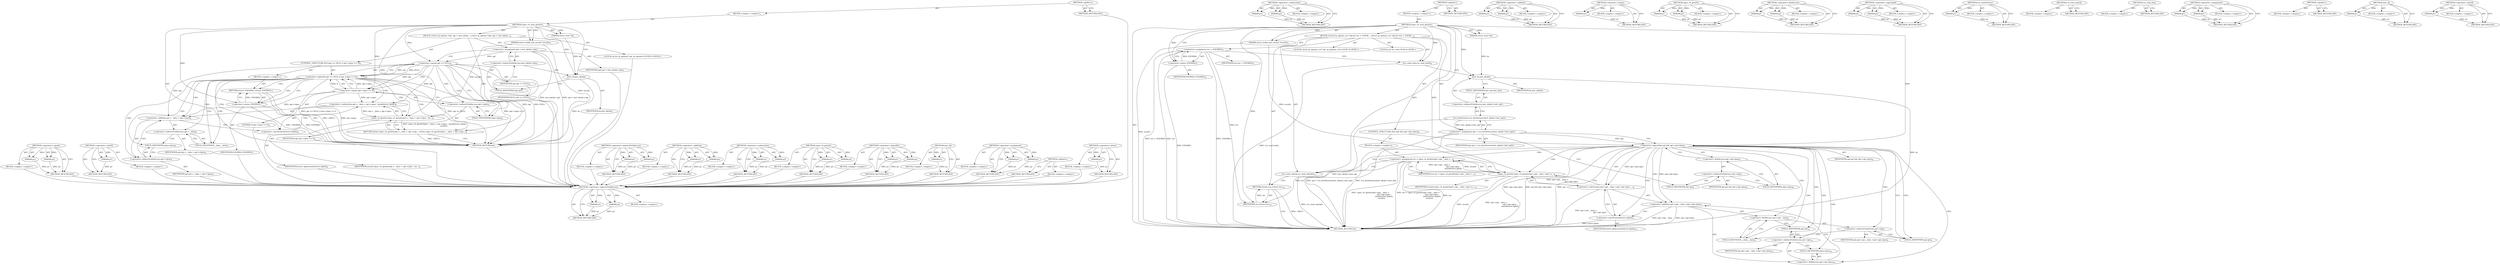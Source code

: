 digraph "&lt;operator&gt;.sizeOf" {
vulnerable_90 [label=<(METHOD,&lt;operator&gt;.equals)>];
vulnerable_91 [label=<(PARAM,p1)>];
vulnerable_92 [label=<(PARAM,p2)>];
vulnerable_93 [label=<(BLOCK,&lt;empty&gt;,&lt;empty&gt;)>];
vulnerable_94 [label=<(METHOD_RETURN,ANY)>];
vulnerable_114 [label=<(METHOD,&lt;operator&gt;.sizeOf)>];
vulnerable_115 [label=<(PARAM,p1)>];
vulnerable_116 [label=<(BLOCK,&lt;empty&gt;,&lt;empty&gt;)>];
vulnerable_117 [label=<(METHOD_RETURN,ANY)>];
vulnerable_6 [label=<(METHOD,&lt;global&gt;)<SUB>1</SUB>>];
vulnerable_7 [label=<(BLOCK,&lt;empty&gt;,&lt;empty&gt;)<SUB>1</SUB>>];
vulnerable_8 [label=<(METHOD,cipso_v4_sock_getattr)<SUB>1</SUB>>];
vulnerable_9 [label=<(PARAM,struct sock *sk)<SUB>1</SUB>>];
vulnerable_10 [label=<(PARAM,struct netlbl_lsm_secattr *secattr)<SUB>1</SUB>>];
vulnerable_11 [label=<(BLOCK,{
	struct ip_options *opt;
 
	opt = inet_sk(sk)...,{
	struct ip_options *opt;
 
	opt = inet_sk(sk)...)<SUB>2</SUB>>];
vulnerable_12 [label="<(LOCAL,struct ip_options* opt: ip_options*)<SUB>3</SUB>>"];
vulnerable_13 [label=<(&lt;operator&gt;.assignment,opt = inet_sk(sk)-&gt;opt)<SUB>5</SUB>>];
vulnerable_14 [label=<(IDENTIFIER,opt,opt = inet_sk(sk)-&gt;opt)<SUB>5</SUB>>];
vulnerable_15 [label=<(&lt;operator&gt;.indirectFieldAccess,inet_sk(sk)-&gt;opt)<SUB>5</SUB>>];
vulnerable_16 [label=<(inet_sk,inet_sk(sk))<SUB>5</SUB>>];
vulnerable_17 [label=<(IDENTIFIER,sk,inet_sk(sk))<SUB>5</SUB>>];
vulnerable_18 [label=<(FIELD_IDENTIFIER,opt,opt)<SUB>5</SUB>>];
vulnerable_19 [label=<(CONTROL_STRUCTURE,IF,if (opt == NULL || opt-&gt;cipso == 0))<SUB>6</SUB>>];
vulnerable_20 [label=<(&lt;operator&gt;.logicalOr,opt == NULL || opt-&gt;cipso == 0)<SUB>6</SUB>>];
vulnerable_21 [label=<(&lt;operator&gt;.equals,opt == NULL)<SUB>6</SUB>>];
vulnerable_22 [label=<(IDENTIFIER,opt,opt == NULL)<SUB>6</SUB>>];
vulnerable_23 [label=<(IDENTIFIER,NULL,opt == NULL)<SUB>6</SUB>>];
vulnerable_24 [label=<(&lt;operator&gt;.equals,opt-&gt;cipso == 0)<SUB>6</SUB>>];
vulnerable_25 [label=<(&lt;operator&gt;.indirectFieldAccess,opt-&gt;cipso)<SUB>6</SUB>>];
vulnerable_26 [label=<(IDENTIFIER,opt,opt-&gt;cipso == 0)<SUB>6</SUB>>];
vulnerable_27 [label=<(FIELD_IDENTIFIER,cipso,cipso)<SUB>6</SUB>>];
vulnerable_28 [label=<(LITERAL,0,opt-&gt;cipso == 0)<SUB>6</SUB>>];
vulnerable_29 [label=<(BLOCK,&lt;empty&gt;,&lt;empty&gt;)<SUB>7</SUB>>];
vulnerable_30 [label=<(RETURN,return -ENOMSG;,return -ENOMSG;)<SUB>7</SUB>>];
vulnerable_31 [label=<(&lt;operator&gt;.minus,-ENOMSG)<SUB>7</SUB>>];
vulnerable_32 [label=<(IDENTIFIER,ENOMSG,-ENOMSG)<SUB>7</SUB>>];
vulnerable_33 [label=<(RETURN,return cipso_v4_getattr(opt-&gt;__data + opt-&gt;cips...,return cipso_v4_getattr(opt-&gt;__data + opt-&gt;cips...)<SUB>8</SUB>>];
vulnerable_34 [label=<(cipso_v4_getattr,cipso_v4_getattr(opt-&gt;__data + opt-&gt;cipso - siz...)<SUB>8</SUB>>];
vulnerable_35 [label=<(&lt;operator&gt;.subtraction,opt-&gt;__data + opt-&gt;cipso - sizeof(struct iphdr))<SUB>8</SUB>>];
vulnerable_36 [label=<(&lt;operator&gt;.addition,opt-&gt;__data + opt-&gt;cipso)<SUB>8</SUB>>];
vulnerable_37 [label=<(&lt;operator&gt;.indirectFieldAccess,opt-&gt;__data)<SUB>8</SUB>>];
vulnerable_38 [label=<(IDENTIFIER,opt,opt-&gt;__data + opt-&gt;cipso)<SUB>8</SUB>>];
vulnerable_39 [label=<(FIELD_IDENTIFIER,__data,__data)<SUB>8</SUB>>];
vulnerable_40 [label=<(&lt;operator&gt;.indirectFieldAccess,opt-&gt;cipso)<SUB>8</SUB>>];
vulnerable_41 [label=<(IDENTIFIER,opt,opt-&gt;__data + opt-&gt;cipso)<SUB>8</SUB>>];
vulnerable_42 [label=<(FIELD_IDENTIFIER,cipso,cipso)<SUB>8</SUB>>];
vulnerable_43 [label=<(&lt;operator&gt;.sizeOf,sizeof(struct iphdr))<SUB>8</SUB>>];
vulnerable_44 [label=<(IDENTIFIER,struct iphdr,sizeof(struct iphdr))<SUB>8</SUB>>];
vulnerable_45 [label=<(IDENTIFIER,secattr,cipso_v4_getattr(opt-&gt;__data + opt-&gt;cipso - siz...)<SUB>9</SUB>>];
vulnerable_46 [label=<(METHOD_RETURN,int)<SUB>1</SUB>>];
vulnerable_48 [label=<(METHOD_RETURN,ANY)<SUB>1</SUB>>];
vulnerable_76 [label=<(METHOD,&lt;operator&gt;.indirectFieldAccess)>];
vulnerable_77 [label=<(PARAM,p1)>];
vulnerable_78 [label=<(PARAM,p2)>];
vulnerable_79 [label=<(BLOCK,&lt;empty&gt;,&lt;empty&gt;)>];
vulnerable_80 [label=<(METHOD_RETURN,ANY)>];
vulnerable_109 [label=<(METHOD,&lt;operator&gt;.addition)>];
vulnerable_110 [label=<(PARAM,p1)>];
vulnerable_111 [label=<(PARAM,p2)>];
vulnerable_112 [label=<(BLOCK,&lt;empty&gt;,&lt;empty&gt;)>];
vulnerable_113 [label=<(METHOD_RETURN,ANY)>];
vulnerable_104 [label=<(METHOD,&lt;operator&gt;.subtraction)>];
vulnerable_105 [label=<(PARAM,p1)>];
vulnerable_106 [label=<(PARAM,p2)>];
vulnerable_107 [label=<(BLOCK,&lt;empty&gt;,&lt;empty&gt;)>];
vulnerable_108 [label=<(METHOD_RETURN,ANY)>];
vulnerable_99 [label=<(METHOD,cipso_v4_getattr)>];
vulnerable_100 [label=<(PARAM,p1)>];
vulnerable_101 [label=<(PARAM,p2)>];
vulnerable_102 [label=<(BLOCK,&lt;empty&gt;,&lt;empty&gt;)>];
vulnerable_103 [label=<(METHOD_RETURN,ANY)>];
vulnerable_85 [label=<(METHOD,&lt;operator&gt;.logicalOr)>];
vulnerable_86 [label=<(PARAM,p1)>];
vulnerable_87 [label=<(PARAM,p2)>];
vulnerable_88 [label=<(BLOCK,&lt;empty&gt;,&lt;empty&gt;)>];
vulnerable_89 [label=<(METHOD_RETURN,ANY)>];
vulnerable_81 [label=<(METHOD,inet_sk)>];
vulnerable_82 [label=<(PARAM,p1)>];
vulnerable_83 [label=<(BLOCK,&lt;empty&gt;,&lt;empty&gt;)>];
vulnerable_84 [label=<(METHOD_RETURN,ANY)>];
vulnerable_71 [label=<(METHOD,&lt;operator&gt;.assignment)>];
vulnerable_72 [label=<(PARAM,p1)>];
vulnerable_73 [label=<(PARAM,p2)>];
vulnerable_74 [label=<(BLOCK,&lt;empty&gt;,&lt;empty&gt;)>];
vulnerable_75 [label=<(METHOD_RETURN,ANY)>];
vulnerable_65 [label=<(METHOD,&lt;global&gt;)<SUB>1</SUB>>];
vulnerable_66 [label=<(BLOCK,&lt;empty&gt;,&lt;empty&gt;)>];
vulnerable_67 [label=<(METHOD_RETURN,ANY)>];
vulnerable_95 [label=<(METHOD,&lt;operator&gt;.minus)>];
vulnerable_96 [label=<(PARAM,p1)>];
vulnerable_97 [label=<(BLOCK,&lt;empty&gt;,&lt;empty&gt;)>];
vulnerable_98 [label=<(METHOD_RETURN,ANY)>];
fixed_97 [label=<(METHOD,&lt;operator&gt;.indirectFieldAccess)>];
fixed_98 [label=<(PARAM,p1)>];
fixed_99 [label=<(PARAM,p2)>];
fixed_100 [label=<(BLOCK,&lt;empty&gt;,&lt;empty&gt;)>];
fixed_101 [label=<(METHOD_RETURN,ANY)>];
fixed_121 [label=<(METHOD,&lt;operator&gt;.subtraction)>];
fixed_122 [label=<(PARAM,p1)>];
fixed_123 [label=<(PARAM,p2)>];
fixed_124 [label=<(BLOCK,&lt;empty&gt;,&lt;empty&gt;)>];
fixed_125 [label=<(METHOD_RETURN,ANY)>];
fixed_6 [label=<(METHOD,&lt;global&gt;)<SUB>1</SUB>>];
fixed_7 [label=<(BLOCK,&lt;empty&gt;,&lt;empty&gt;)<SUB>1</SUB>>];
fixed_8 [label=<(METHOD,cipso_v4_sock_getattr)<SUB>1</SUB>>];
fixed_9 [label=<(PARAM,struct sock *sk)<SUB>1</SUB>>];
fixed_10 [label=<(PARAM,struct netlbl_lsm_secattr *secattr)<SUB>1</SUB>>];
fixed_11 [label=<(BLOCK,{
	struct ip_options_rcu *opt;
	int res = -ENOM...,{
	struct ip_options_rcu *opt;
	int res = -ENOM...)<SUB>2</SUB>>];
fixed_12 [label="<(LOCAL,struct ip_options_rcu* opt: ip_options_rcu*)<SUB>3</SUB>>"];
fixed_13 [label="<(LOCAL,int res: int)<SUB>4</SUB>>"];
fixed_14 [label=<(&lt;operator&gt;.assignment,res = -ENOMSG)<SUB>4</SUB>>];
fixed_15 [label=<(IDENTIFIER,res,res = -ENOMSG)<SUB>4</SUB>>];
fixed_16 [label=<(&lt;operator&gt;.minus,-ENOMSG)<SUB>4</SUB>>];
fixed_17 [label=<(IDENTIFIER,ENOMSG,-ENOMSG)<SUB>4</SUB>>];
fixed_18 [label=<(rcu_read_lock,rcu_read_lock())<SUB>6</SUB>>];
fixed_19 [label=<(&lt;operator&gt;.assignment,opt = rcu_dereference(inet_sk(sk)-&gt;inet_opt))<SUB>7</SUB>>];
fixed_20 [label=<(IDENTIFIER,opt,opt = rcu_dereference(inet_sk(sk)-&gt;inet_opt))<SUB>7</SUB>>];
fixed_21 [label=<(rcu_dereference,rcu_dereference(inet_sk(sk)-&gt;inet_opt))<SUB>7</SUB>>];
fixed_22 [label=<(&lt;operator&gt;.indirectFieldAccess,inet_sk(sk)-&gt;inet_opt)<SUB>7</SUB>>];
fixed_23 [label=<(inet_sk,inet_sk(sk))<SUB>7</SUB>>];
fixed_24 [label=<(IDENTIFIER,sk,inet_sk(sk))<SUB>7</SUB>>];
fixed_25 [label=<(FIELD_IDENTIFIER,inet_opt,inet_opt)<SUB>7</SUB>>];
fixed_26 [label=<(CONTROL_STRUCTURE,IF,if (opt &amp;&amp; opt-&gt;opt.cipso))<SUB>8</SUB>>];
fixed_27 [label=<(&lt;operator&gt;.logicalAnd,opt &amp;&amp; opt-&gt;opt.cipso)<SUB>8</SUB>>];
fixed_28 [label=<(IDENTIFIER,opt,opt &amp;&amp; opt-&gt;opt.cipso)<SUB>8</SUB>>];
fixed_29 [label=<(&lt;operator&gt;.fieldAccess,opt-&gt;opt.cipso)<SUB>8</SUB>>];
fixed_30 [label=<(&lt;operator&gt;.indirectFieldAccess,opt-&gt;opt)<SUB>8</SUB>>];
fixed_31 [label=<(IDENTIFIER,opt,opt &amp;&amp; opt-&gt;opt.cipso)<SUB>8</SUB>>];
fixed_32 [label=<(FIELD_IDENTIFIER,opt,opt)<SUB>8</SUB>>];
fixed_33 [label=<(FIELD_IDENTIFIER,cipso,cipso)<SUB>8</SUB>>];
fixed_34 [label=<(BLOCK,&lt;empty&gt;,&lt;empty&gt;)<SUB>9</SUB>>];
fixed_35 [label=<(&lt;operator&gt;.assignment,res = cipso_v4_getattr(opt-&gt;opt.__data +
						...)<SUB>9</SUB>>];
fixed_36 [label=<(IDENTIFIER,res,res = cipso_v4_getattr(opt-&gt;opt.__data +
						...)<SUB>9</SUB>>];
fixed_37 [label=<(cipso_v4_getattr,cipso_v4_getattr(opt-&gt;opt.__data +
						opt-&gt;o...)<SUB>9</SUB>>];
fixed_38 [label=<(&lt;operator&gt;.subtraction,opt-&gt;opt.__data +
						opt-&gt;opt.cipso -
						...)<SUB>9</SUB>>];
fixed_39 [label=<(&lt;operator&gt;.addition,opt-&gt;opt.__data +
						opt-&gt;opt.cipso)<SUB>9</SUB>>];
fixed_40 [label=<(&lt;operator&gt;.fieldAccess,opt-&gt;opt.__data)<SUB>9</SUB>>];
fixed_41 [label=<(&lt;operator&gt;.indirectFieldAccess,opt-&gt;opt)<SUB>9</SUB>>];
fixed_42 [label=<(IDENTIFIER,opt,opt-&gt;opt.__data +
						opt-&gt;opt.cipso)<SUB>9</SUB>>];
fixed_43 [label=<(FIELD_IDENTIFIER,opt,opt)<SUB>9</SUB>>];
fixed_44 [label=<(FIELD_IDENTIFIER,__data,__data)<SUB>9</SUB>>];
fixed_45 [label=<(&lt;operator&gt;.fieldAccess,opt-&gt;opt.cipso)<SUB>10</SUB>>];
fixed_46 [label=<(&lt;operator&gt;.indirectFieldAccess,opt-&gt;opt)<SUB>10</SUB>>];
fixed_47 [label=<(IDENTIFIER,opt,opt-&gt;opt.__data +
						opt-&gt;opt.cipso)<SUB>10</SUB>>];
fixed_48 [label=<(FIELD_IDENTIFIER,opt,opt)<SUB>10</SUB>>];
fixed_49 [label=<(FIELD_IDENTIFIER,cipso,cipso)<SUB>10</SUB>>];
fixed_50 [label=<(&lt;operator&gt;.sizeOf,sizeof(struct iphdr))<SUB>11</SUB>>];
fixed_51 [label=<(IDENTIFIER,struct iphdr,sizeof(struct iphdr))<SUB>11</SUB>>];
fixed_52 [label=<(IDENTIFIER,secattr,cipso_v4_getattr(opt-&gt;opt.__data +
						opt-&gt;o...)<SUB>12</SUB>>];
fixed_53 [label=<(rcu_read_unlock,rcu_read_unlock())<SUB>13</SUB>>];
fixed_54 [label=<(RETURN,return res;,return res;)<SUB>14</SUB>>];
fixed_55 [label=<(IDENTIFIER,res,return res;)<SUB>14</SUB>>];
fixed_56 [label=<(METHOD_RETURN,int)<SUB>1</SUB>>];
fixed_58 [label=<(METHOD_RETURN,ANY)<SUB>1</SUB>>];
fixed_126 [label=<(METHOD,&lt;operator&gt;.addition)>];
fixed_127 [label=<(PARAM,p1)>];
fixed_128 [label=<(PARAM,p2)>];
fixed_129 [label=<(BLOCK,&lt;empty&gt;,&lt;empty&gt;)>];
fixed_130 [label=<(METHOD_RETURN,ANY)>];
fixed_86 [label=<(METHOD,&lt;operator&gt;.minus)>];
fixed_87 [label=<(PARAM,p1)>];
fixed_88 [label=<(BLOCK,&lt;empty&gt;,&lt;empty&gt;)>];
fixed_89 [label=<(METHOD_RETURN,ANY)>];
fixed_116 [label=<(METHOD,cipso_v4_getattr)>];
fixed_117 [label=<(PARAM,p1)>];
fixed_118 [label=<(PARAM,p2)>];
fixed_119 [label=<(BLOCK,&lt;empty&gt;,&lt;empty&gt;)>];
fixed_120 [label=<(METHOD_RETURN,ANY)>];
fixed_111 [label=<(METHOD,&lt;operator&gt;.fieldAccess)>];
fixed_112 [label=<(PARAM,p1)>];
fixed_113 [label=<(PARAM,p2)>];
fixed_114 [label=<(BLOCK,&lt;empty&gt;,&lt;empty&gt;)>];
fixed_115 [label=<(METHOD_RETURN,ANY)>];
fixed_106 [label=<(METHOD,&lt;operator&gt;.logicalAnd)>];
fixed_107 [label=<(PARAM,p1)>];
fixed_108 [label=<(PARAM,p2)>];
fixed_109 [label=<(BLOCK,&lt;empty&gt;,&lt;empty&gt;)>];
fixed_110 [label=<(METHOD_RETURN,ANY)>];
fixed_93 [label=<(METHOD,rcu_dereference)>];
fixed_94 [label=<(PARAM,p1)>];
fixed_95 [label=<(BLOCK,&lt;empty&gt;,&lt;empty&gt;)>];
fixed_96 [label=<(METHOD_RETURN,ANY)>];
fixed_135 [label=<(METHOD,rcu_read_unlock)>];
fixed_136 [label=<(BLOCK,&lt;empty&gt;,&lt;empty&gt;)>];
fixed_137 [label=<(METHOD_RETURN,ANY)>];
fixed_90 [label=<(METHOD,rcu_read_lock)>];
fixed_91 [label=<(BLOCK,&lt;empty&gt;,&lt;empty&gt;)>];
fixed_92 [label=<(METHOD_RETURN,ANY)>];
fixed_81 [label=<(METHOD,&lt;operator&gt;.assignment)>];
fixed_82 [label=<(PARAM,p1)>];
fixed_83 [label=<(PARAM,p2)>];
fixed_84 [label=<(BLOCK,&lt;empty&gt;,&lt;empty&gt;)>];
fixed_85 [label=<(METHOD_RETURN,ANY)>];
fixed_75 [label=<(METHOD,&lt;global&gt;)<SUB>1</SUB>>];
fixed_76 [label=<(BLOCK,&lt;empty&gt;,&lt;empty&gt;)>];
fixed_77 [label=<(METHOD_RETURN,ANY)>];
fixed_102 [label=<(METHOD,inet_sk)>];
fixed_103 [label=<(PARAM,p1)>];
fixed_104 [label=<(BLOCK,&lt;empty&gt;,&lt;empty&gt;)>];
fixed_105 [label=<(METHOD_RETURN,ANY)>];
fixed_131 [label=<(METHOD,&lt;operator&gt;.sizeOf)>];
fixed_132 [label=<(PARAM,p1)>];
fixed_133 [label=<(BLOCK,&lt;empty&gt;,&lt;empty&gt;)>];
fixed_134 [label=<(METHOD_RETURN,ANY)>];
vulnerable_90 -> vulnerable_91  [key=0, label="AST: "];
vulnerable_90 -> vulnerable_91  [key=1, label="DDG: "];
vulnerable_90 -> vulnerable_93  [key=0, label="AST: "];
vulnerable_90 -> vulnerable_92  [key=0, label="AST: "];
vulnerable_90 -> vulnerable_92  [key=1, label="DDG: "];
vulnerable_90 -> vulnerable_94  [key=0, label="AST: "];
vulnerable_90 -> vulnerable_94  [key=1, label="CFG: "];
vulnerable_91 -> vulnerable_94  [key=0, label="DDG: p1"];
vulnerable_92 -> vulnerable_94  [key=0, label="DDG: p2"];
vulnerable_93 -> fixed_97  [key=0];
vulnerable_94 -> fixed_97  [key=0];
vulnerable_114 -> vulnerable_115  [key=0, label="AST: "];
vulnerable_114 -> vulnerable_115  [key=1, label="DDG: "];
vulnerable_114 -> vulnerable_116  [key=0, label="AST: "];
vulnerable_114 -> vulnerable_117  [key=0, label="AST: "];
vulnerable_114 -> vulnerable_117  [key=1, label="CFG: "];
vulnerable_115 -> vulnerable_117  [key=0, label="DDG: p1"];
vulnerable_116 -> fixed_97  [key=0];
vulnerable_117 -> fixed_97  [key=0];
vulnerable_6 -> vulnerable_7  [key=0, label="AST: "];
vulnerable_6 -> vulnerable_48  [key=0, label="AST: "];
vulnerable_6 -> vulnerable_48  [key=1, label="CFG: "];
vulnerable_7 -> vulnerable_8  [key=0, label="AST: "];
vulnerable_8 -> vulnerable_9  [key=0, label="AST: "];
vulnerable_8 -> vulnerable_9  [key=1, label="DDG: "];
vulnerable_8 -> vulnerable_10  [key=0, label="AST: "];
vulnerable_8 -> vulnerable_10  [key=1, label="DDG: "];
vulnerable_8 -> vulnerable_11  [key=0, label="AST: "];
vulnerable_8 -> vulnerable_46  [key=0, label="AST: "];
vulnerable_8 -> vulnerable_16  [key=0, label="CFG: "];
vulnerable_8 -> vulnerable_16  [key=1, label="DDG: "];
vulnerable_8 -> vulnerable_34  [key=0, label="DDG: "];
vulnerable_8 -> vulnerable_21  [key=0, label="DDG: "];
vulnerable_8 -> vulnerable_24  [key=0, label="DDG: "];
vulnerable_8 -> vulnerable_31  [key=0, label="DDG: "];
vulnerable_9 -> vulnerable_16  [key=0, label="DDG: sk"];
vulnerable_10 -> vulnerable_46  [key=0, label="DDG: secattr"];
vulnerable_10 -> vulnerable_34  [key=0, label="DDG: secattr"];
vulnerable_11 -> vulnerable_12  [key=0, label="AST: "];
vulnerable_11 -> vulnerable_13  [key=0, label="AST: "];
vulnerable_11 -> vulnerable_19  [key=0, label="AST: "];
vulnerable_11 -> vulnerable_33  [key=0, label="AST: "];
vulnerable_12 -> fixed_97  [key=0];
vulnerable_13 -> vulnerable_14  [key=0, label="AST: "];
vulnerable_13 -> vulnerable_15  [key=0, label="AST: "];
vulnerable_13 -> vulnerable_21  [key=0, label="CFG: "];
vulnerable_13 -> vulnerable_21  [key=1, label="DDG: opt"];
vulnerable_13 -> vulnerable_46  [key=0, label="DDG: inet_sk(sk)-&gt;opt"];
vulnerable_13 -> vulnerable_46  [key=1, label="DDG: opt = inet_sk(sk)-&gt;opt"];
vulnerable_14 -> fixed_97  [key=0];
vulnerable_15 -> vulnerable_16  [key=0, label="AST: "];
vulnerable_15 -> vulnerable_18  [key=0, label="AST: "];
vulnerable_15 -> vulnerable_13  [key=0, label="CFG: "];
vulnerable_16 -> vulnerable_17  [key=0, label="AST: "];
vulnerable_16 -> vulnerable_18  [key=0, label="CFG: "];
vulnerable_16 -> vulnerable_46  [key=0, label="DDG: sk"];
vulnerable_17 -> fixed_97  [key=0];
vulnerable_18 -> vulnerable_15  [key=0, label="CFG: "];
vulnerable_19 -> vulnerable_20  [key=0, label="AST: "];
vulnerable_19 -> vulnerable_29  [key=0, label="AST: "];
vulnerable_20 -> vulnerable_21  [key=0, label="AST: "];
vulnerable_20 -> vulnerable_24  [key=0, label="AST: "];
vulnerable_20 -> vulnerable_31  [key=0, label="CFG: "];
vulnerable_20 -> vulnerable_31  [key=1, label="CDG: "];
vulnerable_20 -> vulnerable_39  [key=0, label="CFG: "];
vulnerable_20 -> vulnerable_39  [key=1, label="CDG: "];
vulnerable_20 -> vulnerable_46  [key=0, label="DDG: opt == NULL"];
vulnerable_20 -> vulnerable_46  [key=1, label="DDG: opt-&gt;cipso == 0"];
vulnerable_20 -> vulnerable_46  [key=2, label="DDG: opt == NULL || opt-&gt;cipso == 0"];
vulnerable_20 -> vulnerable_40  [key=0, label="CDG: "];
vulnerable_20 -> vulnerable_30  [key=0, label="CDG: "];
vulnerable_20 -> vulnerable_34  [key=0, label="CDG: "];
vulnerable_20 -> vulnerable_33  [key=0, label="CDG: "];
vulnerable_20 -> vulnerable_42  [key=0, label="CDG: "];
vulnerable_20 -> vulnerable_36  [key=0, label="CDG: "];
vulnerable_20 -> vulnerable_35  [key=0, label="CDG: "];
vulnerable_20 -> vulnerable_37  [key=0, label="CDG: "];
vulnerable_20 -> vulnerable_43  [key=0, label="CDG: "];
vulnerable_21 -> vulnerable_22  [key=0, label="AST: "];
vulnerable_21 -> vulnerable_23  [key=0, label="AST: "];
vulnerable_21 -> vulnerable_20  [key=0, label="CFG: "];
vulnerable_21 -> vulnerable_20  [key=1, label="DDG: opt"];
vulnerable_21 -> vulnerable_20  [key=2, label="DDG: NULL"];
vulnerable_21 -> vulnerable_27  [key=0, label="CFG: "];
vulnerable_21 -> vulnerable_27  [key=1, label="CDG: "];
vulnerable_21 -> vulnerable_46  [key=0, label="DDG: opt"];
vulnerable_21 -> vulnerable_46  [key=1, label="DDG: NULL"];
vulnerable_21 -> vulnerable_24  [key=0, label="DDG: opt"];
vulnerable_21 -> vulnerable_24  [key=1, label="CDG: "];
vulnerable_21 -> vulnerable_35  [key=0, label="DDG: opt"];
vulnerable_21 -> vulnerable_36  [key=0, label="DDG: opt"];
vulnerable_21 -> vulnerable_25  [key=0, label="CDG: "];
vulnerable_22 -> fixed_97  [key=0];
vulnerable_23 -> fixed_97  [key=0];
vulnerable_24 -> vulnerable_25  [key=0, label="AST: "];
vulnerable_24 -> vulnerable_28  [key=0, label="AST: "];
vulnerable_24 -> vulnerable_20  [key=0, label="CFG: "];
vulnerable_24 -> vulnerable_20  [key=1, label="DDG: opt-&gt;cipso"];
vulnerable_24 -> vulnerable_20  [key=2, label="DDG: 0"];
vulnerable_24 -> vulnerable_46  [key=0, label="DDG: opt-&gt;cipso"];
vulnerable_24 -> vulnerable_35  [key=0, label="DDG: opt-&gt;cipso"];
vulnerable_24 -> vulnerable_36  [key=0, label="DDG: opt-&gt;cipso"];
vulnerable_25 -> vulnerable_26  [key=0, label="AST: "];
vulnerable_25 -> vulnerable_27  [key=0, label="AST: "];
vulnerable_25 -> vulnerable_24  [key=0, label="CFG: "];
vulnerable_26 -> fixed_97  [key=0];
vulnerable_27 -> vulnerable_25  [key=0, label="CFG: "];
vulnerable_28 -> fixed_97  [key=0];
vulnerable_29 -> vulnerable_30  [key=0, label="AST: "];
vulnerable_30 -> vulnerable_31  [key=0, label="AST: "];
vulnerable_30 -> vulnerable_46  [key=0, label="CFG: "];
vulnerable_30 -> vulnerable_46  [key=1, label="DDG: &lt;RET&gt;"];
vulnerable_31 -> vulnerable_32  [key=0, label="AST: "];
vulnerable_31 -> vulnerable_30  [key=0, label="CFG: "];
vulnerable_31 -> vulnerable_30  [key=1, label="DDG: -ENOMSG"];
vulnerable_31 -> vulnerable_46  [key=0, label="DDG: ENOMSG"];
vulnerable_31 -> vulnerable_46  [key=1, label="DDG: -ENOMSG"];
vulnerable_32 -> fixed_97  [key=0];
vulnerable_33 -> vulnerable_34  [key=0, label="AST: "];
vulnerable_33 -> vulnerable_46  [key=0, label="CFG: "];
vulnerable_33 -> vulnerable_46  [key=1, label="DDG: &lt;RET&gt;"];
vulnerable_34 -> vulnerable_35  [key=0, label="AST: "];
vulnerable_34 -> vulnerable_45  [key=0, label="AST: "];
vulnerable_34 -> vulnerable_33  [key=0, label="CFG: "];
vulnerable_34 -> vulnerable_33  [key=1, label="DDG: cipso_v4_getattr(opt-&gt;__data + opt-&gt;cipso - sizeof(struct iphdr),
				secattr)"];
vulnerable_35 -> vulnerable_36  [key=0, label="AST: "];
vulnerable_35 -> vulnerable_43  [key=0, label="AST: "];
vulnerable_35 -> vulnerable_34  [key=0, label="CFG: "];
vulnerable_35 -> vulnerable_34  [key=1, label="DDG: opt-&gt;__data + opt-&gt;cipso"];
vulnerable_36 -> vulnerable_37  [key=0, label="AST: "];
vulnerable_36 -> vulnerable_40  [key=0, label="AST: "];
vulnerable_36 -> vulnerable_43  [key=0, label="CFG: "];
vulnerable_37 -> vulnerable_38  [key=0, label="AST: "];
vulnerable_37 -> vulnerable_39  [key=0, label="AST: "];
vulnerable_37 -> vulnerable_42  [key=0, label="CFG: "];
vulnerable_38 -> fixed_97  [key=0];
vulnerable_39 -> vulnerable_37  [key=0, label="CFG: "];
vulnerable_40 -> vulnerable_41  [key=0, label="AST: "];
vulnerable_40 -> vulnerable_42  [key=0, label="AST: "];
vulnerable_40 -> vulnerable_36  [key=0, label="CFG: "];
vulnerable_41 -> fixed_97  [key=0];
vulnerable_42 -> vulnerable_40  [key=0, label="CFG: "];
vulnerable_43 -> vulnerable_44  [key=0, label="AST: "];
vulnerable_43 -> vulnerable_35  [key=0, label="CFG: "];
vulnerable_44 -> fixed_97  [key=0];
vulnerable_45 -> fixed_97  [key=0];
vulnerable_46 -> fixed_97  [key=0];
vulnerable_48 -> fixed_97  [key=0];
vulnerable_76 -> vulnerable_77  [key=0, label="AST: "];
vulnerable_76 -> vulnerable_77  [key=1, label="DDG: "];
vulnerable_76 -> vulnerable_79  [key=0, label="AST: "];
vulnerable_76 -> vulnerable_78  [key=0, label="AST: "];
vulnerable_76 -> vulnerable_78  [key=1, label="DDG: "];
vulnerable_76 -> vulnerable_80  [key=0, label="AST: "];
vulnerable_76 -> vulnerable_80  [key=1, label="CFG: "];
vulnerable_77 -> vulnerable_80  [key=0, label="DDG: p1"];
vulnerable_78 -> vulnerable_80  [key=0, label="DDG: p2"];
vulnerable_79 -> fixed_97  [key=0];
vulnerable_80 -> fixed_97  [key=0];
vulnerable_109 -> vulnerable_110  [key=0, label="AST: "];
vulnerable_109 -> vulnerable_110  [key=1, label="DDG: "];
vulnerable_109 -> vulnerable_112  [key=0, label="AST: "];
vulnerable_109 -> vulnerable_111  [key=0, label="AST: "];
vulnerable_109 -> vulnerable_111  [key=1, label="DDG: "];
vulnerable_109 -> vulnerable_113  [key=0, label="AST: "];
vulnerable_109 -> vulnerable_113  [key=1, label="CFG: "];
vulnerable_110 -> vulnerable_113  [key=0, label="DDG: p1"];
vulnerable_111 -> vulnerable_113  [key=0, label="DDG: p2"];
vulnerable_112 -> fixed_97  [key=0];
vulnerable_113 -> fixed_97  [key=0];
vulnerable_104 -> vulnerable_105  [key=0, label="AST: "];
vulnerable_104 -> vulnerable_105  [key=1, label="DDG: "];
vulnerable_104 -> vulnerable_107  [key=0, label="AST: "];
vulnerable_104 -> vulnerable_106  [key=0, label="AST: "];
vulnerable_104 -> vulnerable_106  [key=1, label="DDG: "];
vulnerable_104 -> vulnerable_108  [key=0, label="AST: "];
vulnerable_104 -> vulnerable_108  [key=1, label="CFG: "];
vulnerable_105 -> vulnerable_108  [key=0, label="DDG: p1"];
vulnerable_106 -> vulnerable_108  [key=0, label="DDG: p2"];
vulnerable_107 -> fixed_97  [key=0];
vulnerable_108 -> fixed_97  [key=0];
vulnerable_99 -> vulnerable_100  [key=0, label="AST: "];
vulnerable_99 -> vulnerable_100  [key=1, label="DDG: "];
vulnerable_99 -> vulnerable_102  [key=0, label="AST: "];
vulnerable_99 -> vulnerable_101  [key=0, label="AST: "];
vulnerable_99 -> vulnerable_101  [key=1, label="DDG: "];
vulnerable_99 -> vulnerable_103  [key=0, label="AST: "];
vulnerable_99 -> vulnerable_103  [key=1, label="CFG: "];
vulnerable_100 -> vulnerable_103  [key=0, label="DDG: p1"];
vulnerable_101 -> vulnerable_103  [key=0, label="DDG: p2"];
vulnerable_102 -> fixed_97  [key=0];
vulnerable_103 -> fixed_97  [key=0];
vulnerable_85 -> vulnerable_86  [key=0, label="AST: "];
vulnerable_85 -> vulnerable_86  [key=1, label="DDG: "];
vulnerable_85 -> vulnerable_88  [key=0, label="AST: "];
vulnerable_85 -> vulnerable_87  [key=0, label="AST: "];
vulnerable_85 -> vulnerable_87  [key=1, label="DDG: "];
vulnerable_85 -> vulnerable_89  [key=0, label="AST: "];
vulnerable_85 -> vulnerable_89  [key=1, label="CFG: "];
vulnerable_86 -> vulnerable_89  [key=0, label="DDG: p1"];
vulnerable_87 -> vulnerable_89  [key=0, label="DDG: p2"];
vulnerable_88 -> fixed_97  [key=0];
vulnerable_89 -> fixed_97  [key=0];
vulnerable_81 -> vulnerable_82  [key=0, label="AST: "];
vulnerable_81 -> vulnerable_82  [key=1, label="DDG: "];
vulnerable_81 -> vulnerable_83  [key=0, label="AST: "];
vulnerable_81 -> vulnerable_84  [key=0, label="AST: "];
vulnerable_81 -> vulnerable_84  [key=1, label="CFG: "];
vulnerable_82 -> vulnerable_84  [key=0, label="DDG: p1"];
vulnerable_83 -> fixed_97  [key=0];
vulnerable_84 -> fixed_97  [key=0];
vulnerable_71 -> vulnerable_72  [key=0, label="AST: "];
vulnerable_71 -> vulnerable_72  [key=1, label="DDG: "];
vulnerable_71 -> vulnerable_74  [key=0, label="AST: "];
vulnerable_71 -> vulnerable_73  [key=0, label="AST: "];
vulnerable_71 -> vulnerable_73  [key=1, label="DDG: "];
vulnerable_71 -> vulnerable_75  [key=0, label="AST: "];
vulnerable_71 -> vulnerable_75  [key=1, label="CFG: "];
vulnerable_72 -> vulnerable_75  [key=0, label="DDG: p1"];
vulnerable_73 -> vulnerable_75  [key=0, label="DDG: p2"];
vulnerable_74 -> fixed_97  [key=0];
vulnerable_75 -> fixed_97  [key=0];
vulnerable_65 -> vulnerable_66  [key=0, label="AST: "];
vulnerable_65 -> vulnerable_67  [key=0, label="AST: "];
vulnerable_65 -> vulnerable_67  [key=1, label="CFG: "];
vulnerable_66 -> fixed_97  [key=0];
vulnerable_67 -> fixed_97  [key=0];
vulnerable_95 -> vulnerable_96  [key=0, label="AST: "];
vulnerable_95 -> vulnerable_96  [key=1, label="DDG: "];
vulnerable_95 -> vulnerable_97  [key=0, label="AST: "];
vulnerable_95 -> vulnerable_98  [key=0, label="AST: "];
vulnerable_95 -> vulnerable_98  [key=1, label="CFG: "];
vulnerable_96 -> vulnerable_98  [key=0, label="DDG: p1"];
vulnerable_97 -> fixed_97  [key=0];
vulnerable_98 -> fixed_97  [key=0];
fixed_97 -> fixed_98  [key=0, label="AST: "];
fixed_97 -> fixed_98  [key=1, label="DDG: "];
fixed_97 -> fixed_100  [key=0, label="AST: "];
fixed_97 -> fixed_99  [key=0, label="AST: "];
fixed_97 -> fixed_99  [key=1, label="DDG: "];
fixed_97 -> fixed_101  [key=0, label="AST: "];
fixed_97 -> fixed_101  [key=1, label="CFG: "];
fixed_98 -> fixed_101  [key=0, label="DDG: p1"];
fixed_99 -> fixed_101  [key=0, label="DDG: p2"];
fixed_121 -> fixed_122  [key=0, label="AST: "];
fixed_121 -> fixed_122  [key=1, label="DDG: "];
fixed_121 -> fixed_124  [key=0, label="AST: "];
fixed_121 -> fixed_123  [key=0, label="AST: "];
fixed_121 -> fixed_123  [key=1, label="DDG: "];
fixed_121 -> fixed_125  [key=0, label="AST: "];
fixed_121 -> fixed_125  [key=1, label="CFG: "];
fixed_122 -> fixed_125  [key=0, label="DDG: p1"];
fixed_123 -> fixed_125  [key=0, label="DDG: p2"];
fixed_6 -> fixed_7  [key=0, label="AST: "];
fixed_6 -> fixed_58  [key=0, label="AST: "];
fixed_6 -> fixed_58  [key=1, label="CFG: "];
fixed_7 -> fixed_8  [key=0, label="AST: "];
fixed_8 -> fixed_9  [key=0, label="AST: "];
fixed_8 -> fixed_9  [key=1, label="DDG: "];
fixed_8 -> fixed_10  [key=0, label="AST: "];
fixed_8 -> fixed_10  [key=1, label="DDG: "];
fixed_8 -> fixed_11  [key=0, label="AST: "];
fixed_8 -> fixed_56  [key=0, label="AST: "];
fixed_8 -> fixed_16  [key=0, label="CFG: "];
fixed_8 -> fixed_16  [key=1, label="DDG: "];
fixed_8 -> fixed_18  [key=0, label="DDG: "];
fixed_8 -> fixed_53  [key=0, label="DDG: "];
fixed_8 -> fixed_55  [key=0, label="DDG: "];
fixed_8 -> fixed_27  [key=0, label="DDG: "];
fixed_8 -> fixed_23  [key=0, label="DDG: "];
fixed_8 -> fixed_37  [key=0, label="DDG: "];
fixed_9 -> fixed_23  [key=0, label="DDG: sk"];
fixed_10 -> fixed_56  [key=0, label="DDG: secattr"];
fixed_10 -> fixed_37  [key=0, label="DDG: secattr"];
fixed_11 -> fixed_12  [key=0, label="AST: "];
fixed_11 -> fixed_13  [key=0, label="AST: "];
fixed_11 -> fixed_14  [key=0, label="AST: "];
fixed_11 -> fixed_18  [key=0, label="AST: "];
fixed_11 -> fixed_19  [key=0, label="AST: "];
fixed_11 -> fixed_26  [key=0, label="AST: "];
fixed_11 -> fixed_53  [key=0, label="AST: "];
fixed_11 -> fixed_54  [key=0, label="AST: "];
fixed_14 -> fixed_15  [key=0, label="AST: "];
fixed_14 -> fixed_16  [key=0, label="AST: "];
fixed_14 -> fixed_18  [key=0, label="CFG: "];
fixed_14 -> fixed_56  [key=0, label="DDG: res"];
fixed_14 -> fixed_56  [key=1, label="DDG: -ENOMSG"];
fixed_14 -> fixed_56  [key=2, label="DDG: res = -ENOMSG"];
fixed_14 -> fixed_55  [key=0, label="DDG: res"];
fixed_16 -> fixed_17  [key=0, label="AST: "];
fixed_16 -> fixed_14  [key=0, label="CFG: "];
fixed_16 -> fixed_14  [key=1, label="DDG: ENOMSG"];
fixed_16 -> fixed_56  [key=0, label="DDG: ENOMSG"];
fixed_18 -> fixed_23  [key=0, label="CFG: "];
fixed_18 -> fixed_56  [key=0, label="DDG: rcu_read_lock()"];
fixed_19 -> fixed_20  [key=0, label="AST: "];
fixed_19 -> fixed_21  [key=0, label="AST: "];
fixed_19 -> fixed_27  [key=0, label="CFG: "];
fixed_19 -> fixed_27  [key=1, label="DDG: opt"];
fixed_19 -> fixed_32  [key=0, label="CFG: "];
fixed_19 -> fixed_56  [key=0, label="DDG: rcu_dereference(inet_sk(sk)-&gt;inet_opt)"];
fixed_19 -> fixed_56  [key=1, label="DDG: opt = rcu_dereference(inet_sk(sk)-&gt;inet_opt)"];
fixed_21 -> fixed_22  [key=0, label="AST: "];
fixed_21 -> fixed_19  [key=0, label="CFG: "];
fixed_21 -> fixed_19  [key=1, label="DDG: inet_sk(sk)-&gt;inet_opt"];
fixed_21 -> fixed_56  [key=0, label="DDG: inet_sk(sk)-&gt;inet_opt"];
fixed_22 -> fixed_23  [key=0, label="AST: "];
fixed_22 -> fixed_25  [key=0, label="AST: "];
fixed_22 -> fixed_21  [key=0, label="CFG: "];
fixed_23 -> fixed_24  [key=0, label="AST: "];
fixed_23 -> fixed_25  [key=0, label="CFG: "];
fixed_23 -> fixed_56  [key=0, label="DDG: sk"];
fixed_25 -> fixed_22  [key=0, label="CFG: "];
fixed_26 -> fixed_27  [key=0, label="AST: "];
fixed_26 -> fixed_34  [key=0, label="AST: "];
fixed_27 -> fixed_28  [key=0, label="AST: "];
fixed_27 -> fixed_29  [key=0, label="AST: "];
fixed_27 -> fixed_53  [key=0, label="CFG: "];
fixed_27 -> fixed_43  [key=0, label="CFG: "];
fixed_27 -> fixed_43  [key=1, label="CDG: "];
fixed_27 -> fixed_56  [key=0, label="DDG: opt"];
fixed_27 -> fixed_56  [key=1, label="DDG: opt-&gt;opt.cipso"];
fixed_27 -> fixed_56  [key=2, label="DDG: opt &amp;&amp; opt-&gt;opt.cipso"];
fixed_27 -> fixed_38  [key=0, label="DDG: opt-&gt;opt.cipso"];
fixed_27 -> fixed_38  [key=1, label="CDG: "];
fixed_27 -> fixed_39  [key=0, label="DDG: opt-&gt;opt.cipso"];
fixed_27 -> fixed_39  [key=1, label="CDG: "];
fixed_27 -> fixed_40  [key=0, label="CDG: "];
fixed_27 -> fixed_48  [key=0, label="CDG: "];
fixed_27 -> fixed_49  [key=0, label="CDG: "];
fixed_27 -> fixed_50  [key=0, label="CDG: "];
fixed_27 -> fixed_44  [key=0, label="CDG: "];
fixed_27 -> fixed_35  [key=0, label="CDG: "];
fixed_27 -> fixed_37  [key=0, label="CDG: "];
fixed_27 -> fixed_46  [key=0, label="CDG: "];
fixed_27 -> fixed_41  [key=0, label="CDG: "];
fixed_27 -> fixed_45  [key=0, label="CDG: "];
fixed_29 -> fixed_30  [key=0, label="AST: "];
fixed_29 -> fixed_33  [key=0, label="AST: "];
fixed_29 -> fixed_27  [key=0, label="CFG: "];
fixed_30 -> fixed_31  [key=0, label="AST: "];
fixed_30 -> fixed_32  [key=0, label="AST: "];
fixed_30 -> fixed_33  [key=0, label="CFG: "];
fixed_32 -> fixed_30  [key=0, label="CFG: "];
fixed_33 -> fixed_29  [key=0, label="CFG: "];
fixed_34 -> fixed_35  [key=0, label="AST: "];
fixed_35 -> fixed_36  [key=0, label="AST: "];
fixed_35 -> fixed_37  [key=0, label="AST: "];
fixed_35 -> fixed_53  [key=0, label="CFG: "];
fixed_35 -> fixed_56  [key=0, label="DDG: res"];
fixed_35 -> fixed_56  [key=1, label="DDG: cipso_v4_getattr(opt-&gt;opt.__data +
						opt-&gt;opt.cipso -
						sizeof(struct iphdr),
				       secattr)"];
fixed_35 -> fixed_56  [key=2, label="DDG: res = cipso_v4_getattr(opt-&gt;opt.__data +
						opt-&gt;opt.cipso -
						sizeof(struct iphdr),
				       secattr)"];
fixed_35 -> fixed_55  [key=0, label="DDG: res"];
fixed_37 -> fixed_38  [key=0, label="AST: "];
fixed_37 -> fixed_52  [key=0, label="AST: "];
fixed_37 -> fixed_35  [key=0, label="CFG: "];
fixed_37 -> fixed_35  [key=1, label="DDG: opt-&gt;opt.__data +
						opt-&gt;opt.cipso -
						sizeof(struct iphdr)"];
fixed_37 -> fixed_35  [key=2, label="DDG: secattr"];
fixed_37 -> fixed_56  [key=0, label="DDG: opt-&gt;opt.__data +
						opt-&gt;opt.cipso -
						sizeof(struct iphdr)"];
fixed_37 -> fixed_56  [key=1, label="DDG: secattr"];
fixed_38 -> fixed_39  [key=0, label="AST: "];
fixed_38 -> fixed_50  [key=0, label="AST: "];
fixed_38 -> fixed_37  [key=0, label="CFG: "];
fixed_38 -> fixed_37  [key=1, label="DDG: opt-&gt;opt.__data +
						opt-&gt;opt.cipso"];
fixed_38 -> fixed_56  [key=0, label="DDG: opt-&gt;opt.__data +
						opt-&gt;opt.cipso"];
fixed_39 -> fixed_40  [key=0, label="AST: "];
fixed_39 -> fixed_45  [key=0, label="AST: "];
fixed_39 -> fixed_50  [key=0, label="CFG: "];
fixed_39 -> fixed_56  [key=0, label="DDG: opt-&gt;opt.__data"];
fixed_39 -> fixed_56  [key=1, label="DDG: opt-&gt;opt.cipso"];
fixed_40 -> fixed_41  [key=0, label="AST: "];
fixed_40 -> fixed_44  [key=0, label="AST: "];
fixed_40 -> fixed_48  [key=0, label="CFG: "];
fixed_41 -> fixed_42  [key=0, label="AST: "];
fixed_41 -> fixed_43  [key=0, label="AST: "];
fixed_41 -> fixed_44  [key=0, label="CFG: "];
fixed_43 -> fixed_41  [key=0, label="CFG: "];
fixed_44 -> fixed_40  [key=0, label="CFG: "];
fixed_45 -> fixed_46  [key=0, label="AST: "];
fixed_45 -> fixed_49  [key=0, label="AST: "];
fixed_45 -> fixed_39  [key=0, label="CFG: "];
fixed_46 -> fixed_47  [key=0, label="AST: "];
fixed_46 -> fixed_48  [key=0, label="AST: "];
fixed_46 -> fixed_49  [key=0, label="CFG: "];
fixed_48 -> fixed_46  [key=0, label="CFG: "];
fixed_49 -> fixed_45  [key=0, label="CFG: "];
fixed_50 -> fixed_51  [key=0, label="AST: "];
fixed_50 -> fixed_38  [key=0, label="CFG: "];
fixed_50 -> fixed_56  [key=0, label="DDG: struct iphdr"];
fixed_53 -> fixed_54  [key=0, label="CFG: "];
fixed_53 -> fixed_56  [key=0, label="DDG: rcu_read_unlock()"];
fixed_54 -> fixed_55  [key=0, label="AST: "];
fixed_54 -> fixed_56  [key=0, label="CFG: "];
fixed_54 -> fixed_56  [key=1, label="DDG: &lt;RET&gt;"];
fixed_55 -> fixed_54  [key=0, label="DDG: res"];
fixed_126 -> fixed_127  [key=0, label="AST: "];
fixed_126 -> fixed_127  [key=1, label="DDG: "];
fixed_126 -> fixed_129  [key=0, label="AST: "];
fixed_126 -> fixed_128  [key=0, label="AST: "];
fixed_126 -> fixed_128  [key=1, label="DDG: "];
fixed_126 -> fixed_130  [key=0, label="AST: "];
fixed_126 -> fixed_130  [key=1, label="CFG: "];
fixed_127 -> fixed_130  [key=0, label="DDG: p1"];
fixed_128 -> fixed_130  [key=0, label="DDG: p2"];
fixed_86 -> fixed_87  [key=0, label="AST: "];
fixed_86 -> fixed_87  [key=1, label="DDG: "];
fixed_86 -> fixed_88  [key=0, label="AST: "];
fixed_86 -> fixed_89  [key=0, label="AST: "];
fixed_86 -> fixed_89  [key=1, label="CFG: "];
fixed_87 -> fixed_89  [key=0, label="DDG: p1"];
fixed_116 -> fixed_117  [key=0, label="AST: "];
fixed_116 -> fixed_117  [key=1, label="DDG: "];
fixed_116 -> fixed_119  [key=0, label="AST: "];
fixed_116 -> fixed_118  [key=0, label="AST: "];
fixed_116 -> fixed_118  [key=1, label="DDG: "];
fixed_116 -> fixed_120  [key=0, label="AST: "];
fixed_116 -> fixed_120  [key=1, label="CFG: "];
fixed_117 -> fixed_120  [key=0, label="DDG: p1"];
fixed_118 -> fixed_120  [key=0, label="DDG: p2"];
fixed_111 -> fixed_112  [key=0, label="AST: "];
fixed_111 -> fixed_112  [key=1, label="DDG: "];
fixed_111 -> fixed_114  [key=0, label="AST: "];
fixed_111 -> fixed_113  [key=0, label="AST: "];
fixed_111 -> fixed_113  [key=1, label="DDG: "];
fixed_111 -> fixed_115  [key=0, label="AST: "];
fixed_111 -> fixed_115  [key=1, label="CFG: "];
fixed_112 -> fixed_115  [key=0, label="DDG: p1"];
fixed_113 -> fixed_115  [key=0, label="DDG: p2"];
fixed_106 -> fixed_107  [key=0, label="AST: "];
fixed_106 -> fixed_107  [key=1, label="DDG: "];
fixed_106 -> fixed_109  [key=0, label="AST: "];
fixed_106 -> fixed_108  [key=0, label="AST: "];
fixed_106 -> fixed_108  [key=1, label="DDG: "];
fixed_106 -> fixed_110  [key=0, label="AST: "];
fixed_106 -> fixed_110  [key=1, label="CFG: "];
fixed_107 -> fixed_110  [key=0, label="DDG: p1"];
fixed_108 -> fixed_110  [key=0, label="DDG: p2"];
fixed_93 -> fixed_94  [key=0, label="AST: "];
fixed_93 -> fixed_94  [key=1, label="DDG: "];
fixed_93 -> fixed_95  [key=0, label="AST: "];
fixed_93 -> fixed_96  [key=0, label="AST: "];
fixed_93 -> fixed_96  [key=1, label="CFG: "];
fixed_94 -> fixed_96  [key=0, label="DDG: p1"];
fixed_135 -> fixed_136  [key=0, label="AST: "];
fixed_135 -> fixed_137  [key=0, label="AST: "];
fixed_135 -> fixed_137  [key=1, label="CFG: "];
fixed_90 -> fixed_91  [key=0, label="AST: "];
fixed_90 -> fixed_92  [key=0, label="AST: "];
fixed_90 -> fixed_92  [key=1, label="CFG: "];
fixed_81 -> fixed_82  [key=0, label="AST: "];
fixed_81 -> fixed_82  [key=1, label="DDG: "];
fixed_81 -> fixed_84  [key=0, label="AST: "];
fixed_81 -> fixed_83  [key=0, label="AST: "];
fixed_81 -> fixed_83  [key=1, label="DDG: "];
fixed_81 -> fixed_85  [key=0, label="AST: "];
fixed_81 -> fixed_85  [key=1, label="CFG: "];
fixed_82 -> fixed_85  [key=0, label="DDG: p1"];
fixed_83 -> fixed_85  [key=0, label="DDG: p2"];
fixed_75 -> fixed_76  [key=0, label="AST: "];
fixed_75 -> fixed_77  [key=0, label="AST: "];
fixed_75 -> fixed_77  [key=1, label="CFG: "];
fixed_102 -> fixed_103  [key=0, label="AST: "];
fixed_102 -> fixed_103  [key=1, label="DDG: "];
fixed_102 -> fixed_104  [key=0, label="AST: "];
fixed_102 -> fixed_105  [key=0, label="AST: "];
fixed_102 -> fixed_105  [key=1, label="CFG: "];
fixed_103 -> fixed_105  [key=0, label="DDG: p1"];
fixed_131 -> fixed_132  [key=0, label="AST: "];
fixed_131 -> fixed_132  [key=1, label="DDG: "];
fixed_131 -> fixed_133  [key=0, label="AST: "];
fixed_131 -> fixed_134  [key=0, label="AST: "];
fixed_131 -> fixed_134  [key=1, label="CFG: "];
fixed_132 -> fixed_134  [key=0, label="DDG: p1"];
}
